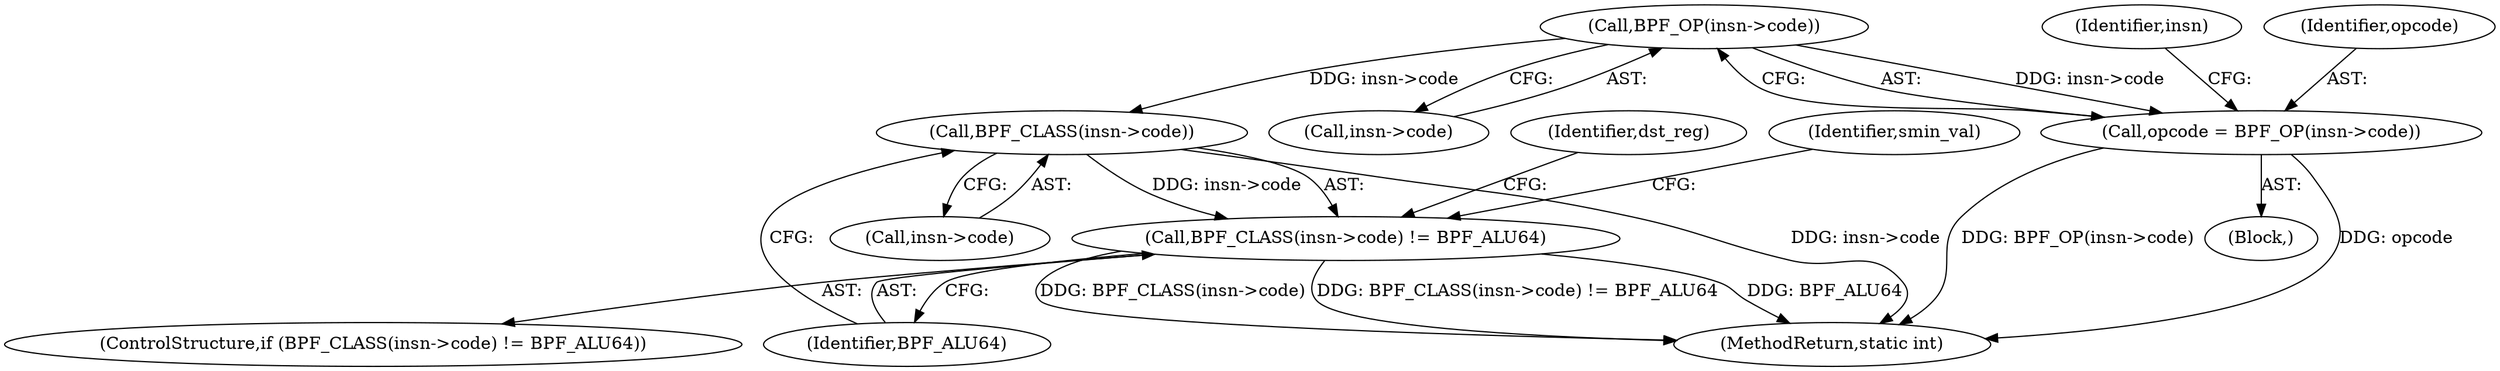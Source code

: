 digraph "0_linux_0c17d1d2c61936401f4702e1846e2c19b200f958@pointer" {
"1000138" [label="(Call,BPF_OP(insn->code))"];
"1000136" [label="(Call,opcode = BPF_OP(insn->code))"];
"1000150" [label="(Call,BPF_CLASS(insn->code))"];
"1000149" [label="(Call,BPF_CLASS(insn->code) != BPF_ALU64)"];
"1000152" [label="(Identifier,insn)"];
"1000138" [label="(Call,BPF_OP(insn->code))"];
"1000164" [label="(Identifier,smin_val)"];
"1000149" [label="(Call,BPF_CLASS(insn->code) != BPF_ALU64)"];
"1000129" [label="(Block,)"];
"1000150" [label="(Call,BPF_CLASS(insn->code))"];
"1000139" [label="(Call,insn->code)"];
"1000771" [label="(MethodReturn,static int)"];
"1000137" [label="(Identifier,opcode)"];
"1000136" [label="(Call,opcode = BPF_OP(insn->code))"];
"1000157" [label="(Identifier,dst_reg)"];
"1000148" [label="(ControlStructure,if (BPF_CLASS(insn->code) != BPF_ALU64))"];
"1000154" [label="(Identifier,BPF_ALU64)"];
"1000151" [label="(Call,insn->code)"];
"1000138" -> "1000136"  [label="AST: "];
"1000138" -> "1000139"  [label="CFG: "];
"1000139" -> "1000138"  [label="AST: "];
"1000136" -> "1000138"  [label="CFG: "];
"1000138" -> "1000136"  [label="DDG: insn->code"];
"1000138" -> "1000150"  [label="DDG: insn->code"];
"1000136" -> "1000129"  [label="AST: "];
"1000137" -> "1000136"  [label="AST: "];
"1000152" -> "1000136"  [label="CFG: "];
"1000136" -> "1000771"  [label="DDG: BPF_OP(insn->code)"];
"1000136" -> "1000771"  [label="DDG: opcode"];
"1000150" -> "1000149"  [label="AST: "];
"1000150" -> "1000151"  [label="CFG: "];
"1000151" -> "1000150"  [label="AST: "];
"1000154" -> "1000150"  [label="CFG: "];
"1000150" -> "1000771"  [label="DDG: insn->code"];
"1000150" -> "1000149"  [label="DDG: insn->code"];
"1000149" -> "1000148"  [label="AST: "];
"1000149" -> "1000154"  [label="CFG: "];
"1000154" -> "1000149"  [label="AST: "];
"1000157" -> "1000149"  [label="CFG: "];
"1000164" -> "1000149"  [label="CFG: "];
"1000149" -> "1000771"  [label="DDG: BPF_CLASS(insn->code) != BPF_ALU64"];
"1000149" -> "1000771"  [label="DDG: BPF_ALU64"];
"1000149" -> "1000771"  [label="DDG: BPF_CLASS(insn->code)"];
}
